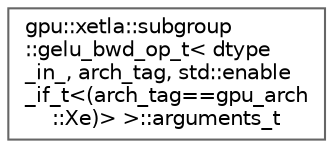 digraph "Graphical Class Hierarchy"
{
 // LATEX_PDF_SIZE
  bgcolor="transparent";
  edge [fontname=Helvetica,fontsize=10,labelfontname=Helvetica,labelfontsize=10];
  node [fontname=Helvetica,fontsize=10,shape=box,height=0.2,width=0.4];
  rankdir="LR";
  Node0 [id="Node000000",label="gpu::xetla::subgroup\l::gelu_bwd_op_t\< dtype\l_in_, arch_tag, std::enable\l_if_t\<(arch_tag==gpu_arch\l::Xe)\> \>::arguments_t",height=0.2,width=0.4,color="grey40", fillcolor="white", style="filled",URL="$structgpu_1_1xetla_1_1subgroup_1_1gelu__bwd__op__t_3_01dtype__in___00_01arch__tag_00_01std_1_1en6f092fcc213242e930c3bf7c4b2329ca.html",tooltip=" "];
}
